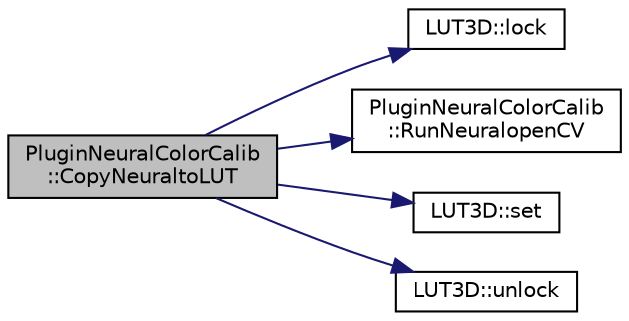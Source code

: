 digraph "PluginNeuralColorCalib::CopyNeuraltoLUT"
{
 // INTERACTIVE_SVG=YES
  edge [fontname="Helvetica",fontsize="10",labelfontname="Helvetica",labelfontsize="10"];
  node [fontname="Helvetica",fontsize="10",shape=record];
  rankdir="LR";
  Node1 [label="PluginNeuralColorCalib\l::CopyNeuraltoLUT",height=0.2,width=0.4,color="black", fillcolor="grey75", style="filled", fontcolor="black"];
  Node1 -> Node2 [color="midnightblue",fontsize="10",style="solid",fontname="Helvetica"];
  Node2 [label="LUT3D::lock",height=0.2,width=0.4,color="black", fillcolor="white", style="filled",URL="$d7/d15/class_l_u_t3_d.html#a69134c6dd481b9d09c60ed36188b2d7e"];
  Node1 -> Node3 [color="midnightblue",fontsize="10",style="solid",fontname="Helvetica"];
  Node3 [label="PluginNeuralColorCalib\l::RunNeuralopenCV",height=0.2,width=0.4,color="black", fillcolor="white", style="filled",URL="$d3/d7c/class_plugin_neural_color_calib.html#a6980015fbde0778fb6a21bfde4d39f13"];
  Node1 -> Node4 [color="midnightblue",fontsize="10",style="solid",fontname="Helvetica"];
  Node4 [label="LUT3D::set",height=0.2,width=0.4,color="black", fillcolor="white", style="filled",URL="$d7/d15/class_l_u_t3_d.html#a57741b0820b6cef6b667b837019e233e"];
  Node1 -> Node5 [color="midnightblue",fontsize="10",style="solid",fontname="Helvetica"];
  Node5 [label="LUT3D::unlock",height=0.2,width=0.4,color="black", fillcolor="white", style="filled",URL="$d7/d15/class_l_u_t3_d.html#a4b72af1e1a325f809dce9dc97b07896a"];
}
